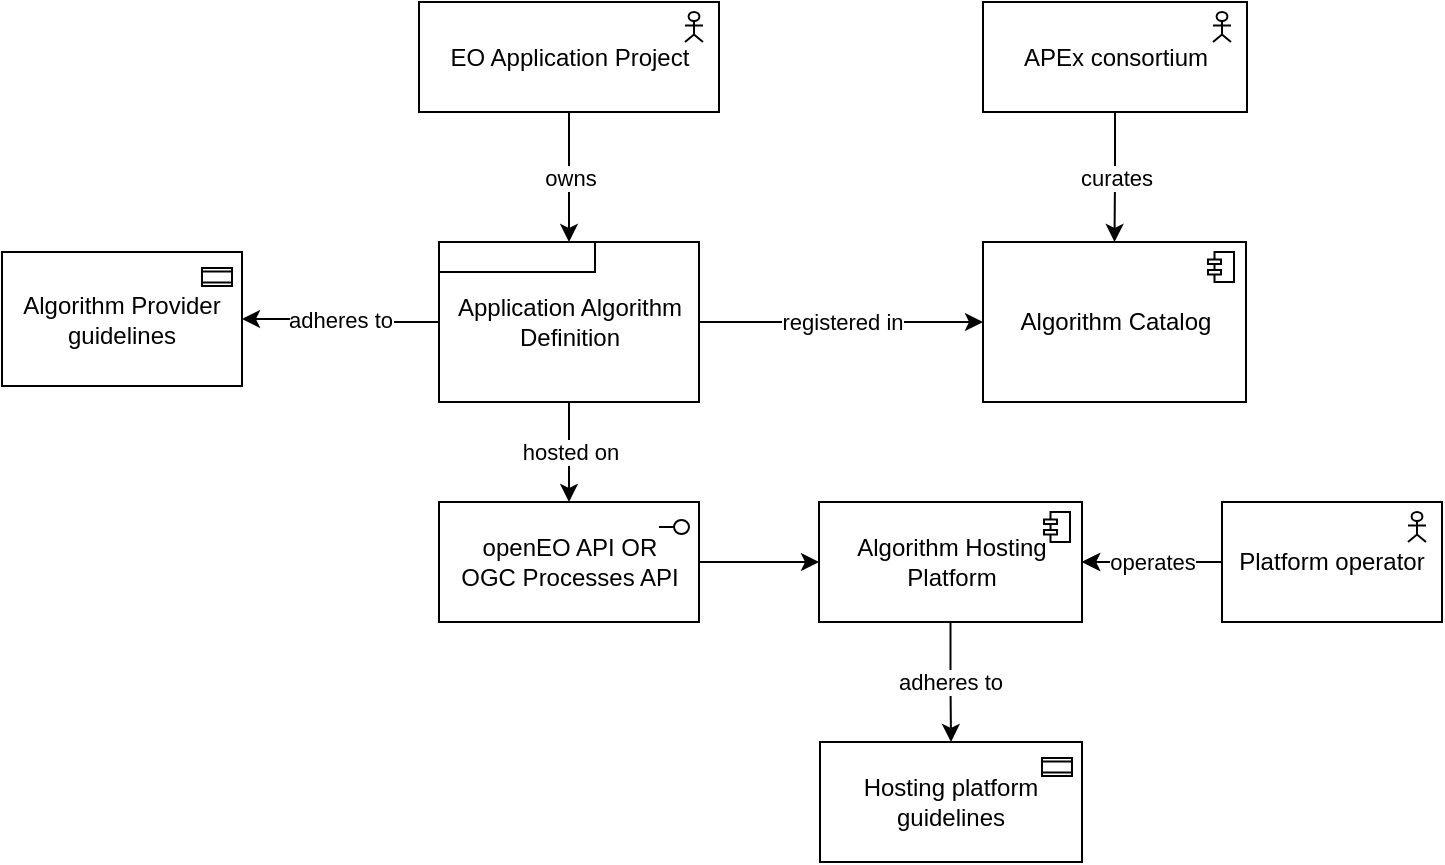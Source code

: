 <mxfile version="24.5.4" type="github">
  <diagram name="Pagina-1" id="cWpOxFQT7vOOgeqUXzXq">
    <mxGraphModel dx="1647" dy="940" grid="1" gridSize="10" guides="1" tooltips="1" connect="1" arrows="1" fold="1" page="1" pageScale="1" pageWidth="827" pageHeight="1169" math="0" shadow="0">
      <root>
        <mxCell id="0" />
        <mxCell id="1" parent="0" />
        <mxCell id="cVpa62v2-vNYlevqQ_fg-14" value="hosted on" style="edgeStyle=orthogonalEdgeStyle;rounded=0;orthogonalLoop=1;jettySize=auto;html=1;" edge="1" parent="1" source="cVpa62v2-vNYlevqQ_fg-6" target="cVpa62v2-vNYlevqQ_fg-13">
          <mxGeometry relative="1" as="geometry" />
        </mxCell>
        <mxCell id="cVpa62v2-vNYlevqQ_fg-22" value="adheres to" style="edgeStyle=orthogonalEdgeStyle;rounded=0;orthogonalLoop=1;jettySize=auto;html=1;" edge="1" parent="1" source="cVpa62v2-vNYlevqQ_fg-6" target="cVpa62v2-vNYlevqQ_fg-21">
          <mxGeometry relative="1" as="geometry" />
        </mxCell>
        <mxCell id="cVpa62v2-vNYlevqQ_fg-6" value="Application Algorithm Definition" style="html=1;outlineConnect=0;whiteSpace=wrap;shape=mxgraph.archimate3.product;" vertex="1" parent="1">
          <mxGeometry x="268.5" y="570" width="130" height="80" as="geometry" />
        </mxCell>
        <mxCell id="cVpa62v2-vNYlevqQ_fg-9" value="owns" style="edgeStyle=orthogonalEdgeStyle;rounded=0;orthogonalLoop=1;jettySize=auto;html=1;" edge="1" parent="1" source="cVpa62v2-vNYlevqQ_fg-8" target="cVpa62v2-vNYlevqQ_fg-6">
          <mxGeometry relative="1" as="geometry" />
        </mxCell>
        <mxCell id="cVpa62v2-vNYlevqQ_fg-8" value="EO Application Project" style="html=1;outlineConnect=0;whiteSpace=wrap;shape=mxgraph.archimate3.application;appType=actor;archiType=square;" vertex="1" parent="1">
          <mxGeometry x="258.5" y="450" width="150" height="55" as="geometry" />
        </mxCell>
        <mxCell id="cVpa62v2-vNYlevqQ_fg-10" value="Algorithm Catalog" style="html=1;outlineConnect=0;whiteSpace=wrap;shape=mxgraph.archimate3.application;appType=comp;archiType=square;" vertex="1" parent="1">
          <mxGeometry x="540.5" y="570" width="131.5" height="80" as="geometry" />
        </mxCell>
        <mxCell id="cVpa62v2-vNYlevqQ_fg-12" value="curates" style="edgeStyle=orthogonalEdgeStyle;rounded=0;orthogonalLoop=1;jettySize=auto;html=1;" edge="1" parent="1" source="cVpa62v2-vNYlevqQ_fg-11" target="cVpa62v2-vNYlevqQ_fg-10">
          <mxGeometry relative="1" as="geometry" />
        </mxCell>
        <mxCell id="cVpa62v2-vNYlevqQ_fg-11" value="APEx consortium" style="html=1;outlineConnect=0;whiteSpace=wrap;shape=mxgraph.archimate3.application;appType=actor;archiType=square;" vertex="1" parent="1">
          <mxGeometry x="540.5" y="450" width="132" height="55" as="geometry" />
        </mxCell>
        <mxCell id="cVpa62v2-vNYlevqQ_fg-13" value="openEO API OR&lt;br&gt;OGC Processes API" style="html=1;outlineConnect=0;whiteSpace=wrap;shape=mxgraph.archimate3.application;appType=interface;archiType=square;" vertex="1" parent="1">
          <mxGeometry x="268.5" y="700" width="130" height="60" as="geometry" />
        </mxCell>
        <mxCell id="cVpa62v2-vNYlevqQ_fg-20" value="adheres to" style="edgeStyle=orthogonalEdgeStyle;rounded=0;orthogonalLoop=1;jettySize=auto;html=1;" edge="1" parent="1" source="cVpa62v2-vNYlevqQ_fg-15" target="cVpa62v2-vNYlevqQ_fg-19">
          <mxGeometry relative="1" as="geometry" />
        </mxCell>
        <mxCell id="cVpa62v2-vNYlevqQ_fg-15" value="Algorithm Hosting&lt;br&gt;Platform" style="html=1;outlineConnect=0;whiteSpace=wrap;shape=mxgraph.archimate3.application;appType=comp;archiType=square;" vertex="1" parent="1">
          <mxGeometry x="458.5" y="700" width="131.5" height="60" as="geometry" />
        </mxCell>
        <mxCell id="cVpa62v2-vNYlevqQ_fg-16" style="edgeStyle=orthogonalEdgeStyle;rounded=0;orthogonalLoop=1;jettySize=auto;html=1;entryX=0;entryY=0.5;entryDx=0;entryDy=0;entryPerimeter=0;" edge="1" parent="1" source="cVpa62v2-vNYlevqQ_fg-13" target="cVpa62v2-vNYlevqQ_fg-15">
          <mxGeometry relative="1" as="geometry" />
        </mxCell>
        <mxCell id="cVpa62v2-vNYlevqQ_fg-24" value="" style="edgeStyle=orthogonalEdgeStyle;rounded=0;orthogonalLoop=1;jettySize=auto;html=1;" edge="1" parent="1" source="cVpa62v2-vNYlevqQ_fg-17" target="cVpa62v2-vNYlevqQ_fg-15">
          <mxGeometry relative="1" as="geometry" />
        </mxCell>
        <mxCell id="cVpa62v2-vNYlevqQ_fg-17" value="Platform operator" style="html=1;outlineConnect=0;whiteSpace=wrap;shape=mxgraph.archimate3.application;appType=actor;archiType=square;" vertex="1" parent="1">
          <mxGeometry x="660" y="700" width="110" height="60" as="geometry" />
        </mxCell>
        <mxCell id="cVpa62v2-vNYlevqQ_fg-18" value="operates" style="edgeStyle=orthogonalEdgeStyle;rounded=0;orthogonalLoop=1;jettySize=auto;html=1;entryX=1;entryY=0.5;entryDx=0;entryDy=0;entryPerimeter=0;" edge="1" parent="1" source="cVpa62v2-vNYlevqQ_fg-17" target="cVpa62v2-vNYlevqQ_fg-15">
          <mxGeometry relative="1" as="geometry" />
        </mxCell>
        <mxCell id="cVpa62v2-vNYlevqQ_fg-19" value="Hosting platform&lt;br&gt;guidelines" style="html=1;outlineConnect=0;whiteSpace=wrap;shape=mxgraph.archimate3.application;appType=contract;archiType=square;" vertex="1" parent="1">
          <mxGeometry x="459" y="820" width="131" height="60" as="geometry" />
        </mxCell>
        <mxCell id="cVpa62v2-vNYlevqQ_fg-21" value="Algorithm Provider&lt;br&gt;guidelines" style="html=1;outlineConnect=0;whiteSpace=wrap;shape=mxgraph.archimate3.application;appType=contract;archiType=square;" vertex="1" parent="1">
          <mxGeometry x="50" y="575" width="120" height="67" as="geometry" />
        </mxCell>
        <mxCell id="cVpa62v2-vNYlevqQ_fg-23" value="registered in" style="edgeStyle=orthogonalEdgeStyle;rounded=0;orthogonalLoop=1;jettySize=auto;html=1;entryX=0;entryY=0.5;entryDx=0;entryDy=0;entryPerimeter=0;" edge="1" parent="1" source="cVpa62v2-vNYlevqQ_fg-6" target="cVpa62v2-vNYlevqQ_fg-10">
          <mxGeometry relative="1" as="geometry" />
        </mxCell>
      </root>
    </mxGraphModel>
  </diagram>
</mxfile>
